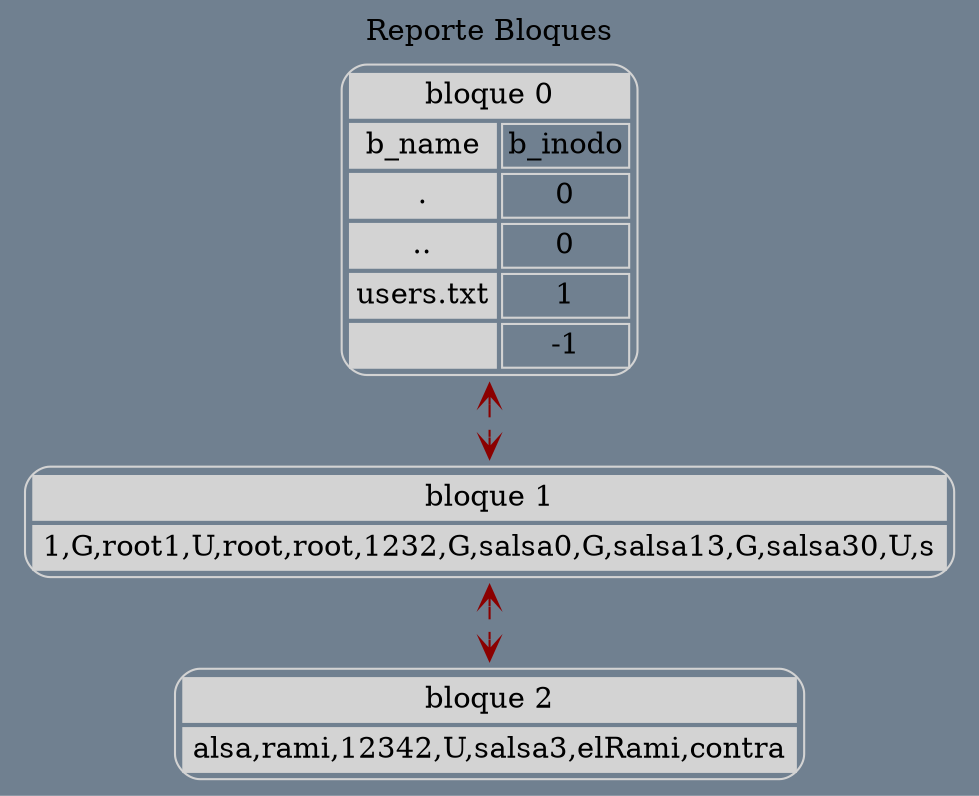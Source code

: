 digraph grid {
 bgcolor="slategrey";
 label=" Reporte Bloques ";
 layout=dot;
 labelloc = "t";
 edge [weight=1000 style=dashed color=red4 dir = "both" arrowtail=open arrowhead=open];
bloque0[shape=none, color=lightgrey, label=<
<TABLE cellspacing="3" cellpadding="2" style="rounded" >
<TR><TD bgcolor="lightgrey" colspan="2">bloque 0</TD></TR>
<TR><TD bgcolor="lightgrey">b_name</TD><TD>b_inodo</TD></TR>
<TR><TD bgcolor="lightgrey">.</TD><TD>0</TD></TR>
<TR><TD bgcolor="lightgrey">..</TD><TD>0</TD></TR>
<TR><TD bgcolor="lightgrey">users.txt</TD><TD>1</TD></TR>
<TR><TD bgcolor="lightgrey"></TD><TD>-1</TD></TR>
</TABLE>>];
bloque1[shape=none, color=lightgrey, label=<
<TABLE cellspacing="3" cellpadding="2" style="rounded" >
<TR><TD bgcolor="lightgrey" colspan="2">bloque 1</TD></TR>
<TR><TD bgcolor="lightgrey" colspan="2">1,G,root
1,U,root,root,123
2,G,salsa
0,G,salsa1
3,G,salsa3
0,U,s</TD></TR>
</TABLE>>];
bloque0 -> bloque1;
bloque2[shape=none, color=lightgrey, label=<
<TABLE cellspacing="3" cellpadding="2" style="rounded" >
<TR><TD bgcolor="lightgrey" colspan="2">bloque 2</TD></TR>
<TR><TD bgcolor="lightgrey" colspan="2">alsa,rami,1234
2,U,salsa3,elRami,contra
</TD></TR>
</TABLE>>];
bloque1 -> bloque2;
}